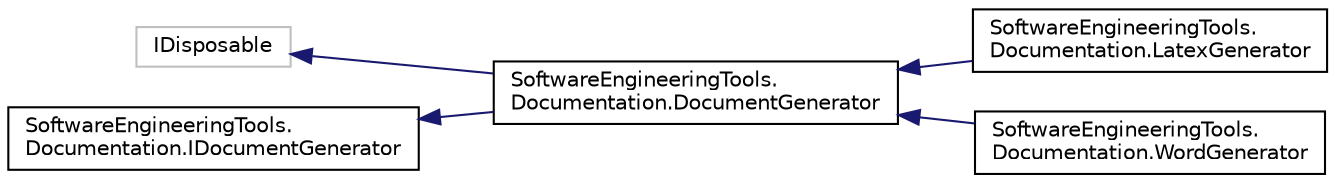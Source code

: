 digraph "Osztályhierarchia-ábra"
{
  edge [fontname="Helvetica",fontsize="10",labelfontname="Helvetica",labelfontsize="10"];
  node [fontname="Helvetica",fontsize="10",shape=record];
  rankdir="LR";
  Node1 [label="IDisposable",height=0.2,width=0.4,color="grey75", fillcolor="white", style="filled"];
  Node1 -> Node2 [dir="back",color="midnightblue",fontsize="10",style="solid",fontname="Helvetica"];
  Node2 [label="SoftwareEngineeringTools.\lDocumentation.DocumentGenerator",height=0.2,width=0.4,color="black", fillcolor="white", style="filled",URL="$class_software_engineering_tools_1_1_documentation_1_1_document_generator.html"];
  Node2 -> Node3 [dir="back",color="midnightblue",fontsize="10",style="solid",fontname="Helvetica"];
  Node3 [label="SoftwareEngineeringTools.\lDocumentation.LatexGenerator",height=0.2,width=0.4,color="black", fillcolor="white", style="filled",URL="$class_software_engineering_tools_1_1_documentation_1_1_latex_generator.html"];
  Node2 -> Node4 [dir="back",color="midnightblue",fontsize="10",style="solid",fontname="Helvetica"];
  Node4 [label="SoftwareEngineeringTools.\lDocumentation.WordGenerator",height=0.2,width=0.4,color="black", fillcolor="white", style="filled",URL="$class_software_engineering_tools_1_1_documentation_1_1_word_generator.html"];
  Node5 [label="SoftwareEngineeringTools.\lDocumentation.IDocumentGenerator",height=0.2,width=0.4,color="black", fillcolor="white", style="filled",URL="$interface_software_engineering_tools_1_1_documentation_1_1_i_document_generator.html"];
  Node5 -> Node2 [dir="back",color="midnightblue",fontsize="10",style="solid",fontname="Helvetica"];
}

